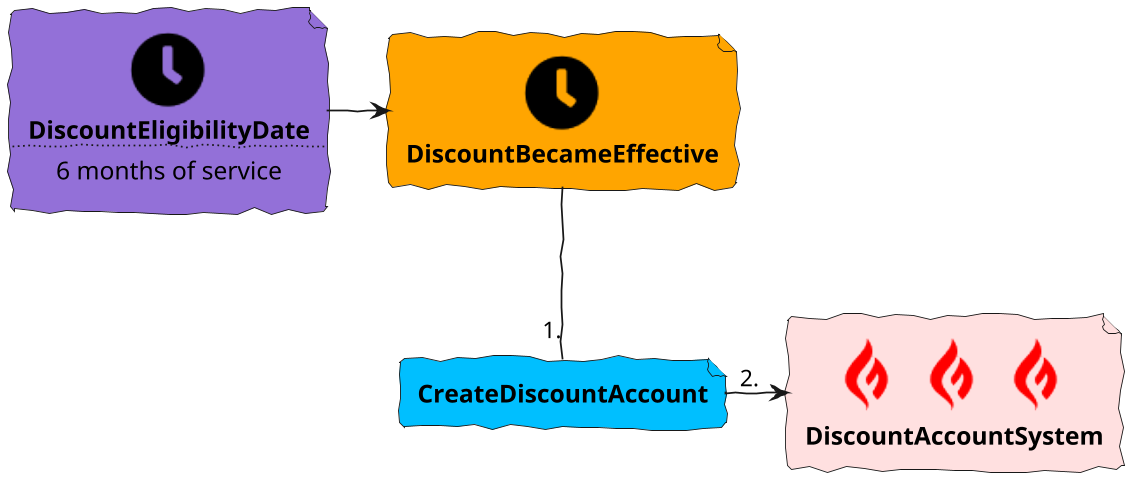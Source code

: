 @startuml
!include <tupadr3/common>
!include <tupadr3/font-awesome-5/clock>
!include <tupadr3/font-awesome-5/calendar_alt>
!include <tupadr3/font-awesome-5/gripfire>

skinparam defaultFontName Purisa
skinparam handwritten true
skinparam backgroundcolor transparent

skinparam defaultTextAlignment center


scale 1200*480

file DiscountEligibilityDate #MediumPurple [
 <size:60><$clock></size>
 **DiscountEligibilityDate**
....
6 months of service
]

file DiscountBecameEffective #Orange [
 <size:60><$clock></size>
 **DiscountBecameEffective**
]

file DiscountAccountSystem #IMPLEMENTATION [
    <size:100><color:red><$gripfire><$gripfire><$gripfire></color></size>
    **DiscountAccountSystem**
]

file CreateDiscountAccount #DeepSkyBlue [
    **CreateDiscountAccount**
]

DiscountEligibilityDate -> DiscountBecameEffective
DiscountBecameEffective  -D- "1." CreateDiscountAccount
CreateDiscountAccount "2." -> DiscountAccountSystem


@enduml